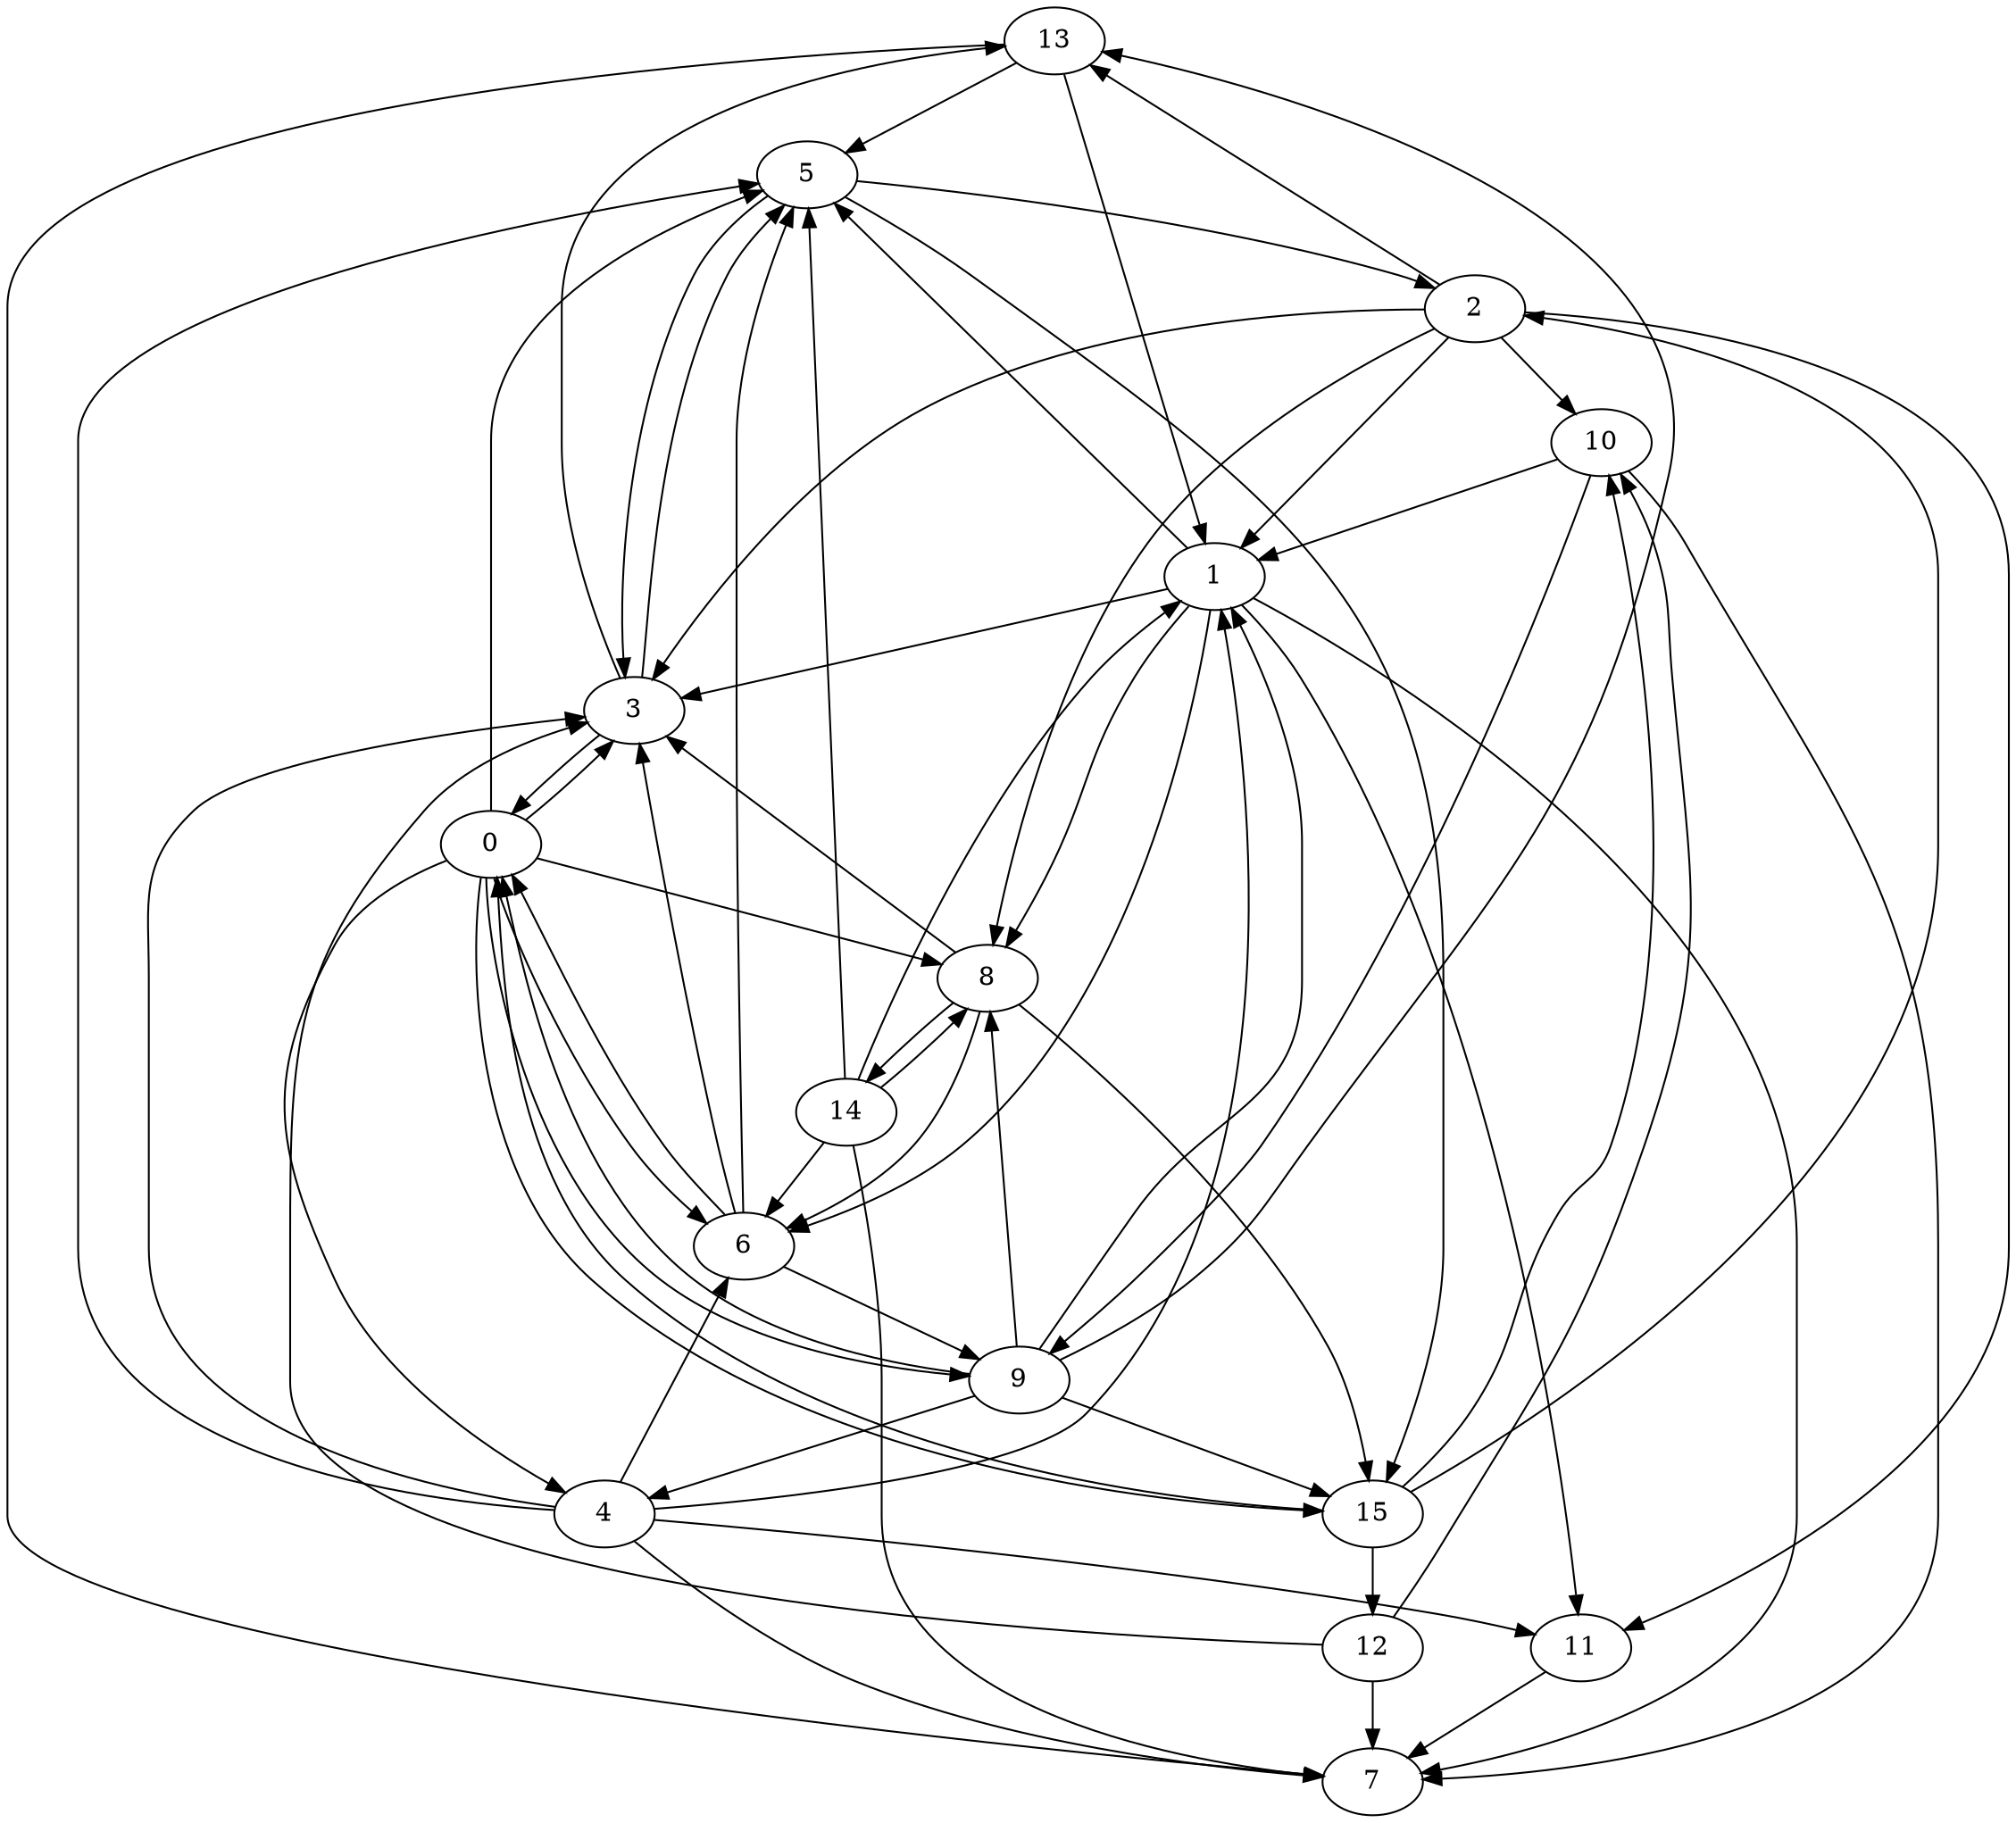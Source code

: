 digraph G {
    13 -> 5;
    14 -> 1;
    2 -> 3;
    4 -> 5;
    9 -> 4;
    6 -> 3;
    4 -> 11;
    4 -> 1;
    15 -> 2;
    2 -> 8;
    8 -> 3;
    0 -> 8;
    3 -> 0;
    1 -> 5;
    2 -> 11;
    5 -> 15;
    0 -> 3;
    1 -> 3;
    6 -> 5;
    8 -> 15;
    9 -> 15;
    2 -> 13;
    10 -> 7;
    15 -> 10;
    9 -> 1;
    2 -> 1;
    5 -> 2;
    9 -> 8;
    2 -> 10;
    14 -> 5;
    5 -> 3;
    4 -> 6;
    9 -> 13;
    10 -> 1;
    12 -> 3;
    0 -> 15;
    1 -> 11;
    6 -> 0;
    1 -> 7;
    0 -> 6;
    15 -> 12;
    3 -> 13;
    1 -> 8;
    0 -> 5;
    14 -> 6;
    11 -> 7;
    3 -> 5;
    9 -> 0;
    10 -> 9;
    0 -> 4;
    13 -> 1;
    14 -> 7;
    8 -> 14;
    12 -> 7;
    4 -> 7;
    14 -> 8;
    13 -> 7;
    8 -> 6;
    12 -> 10;
    15 -> 0;
    1 -> 6;
    6 -> 9;
    4 -> 3;
    0 -> 9;
}